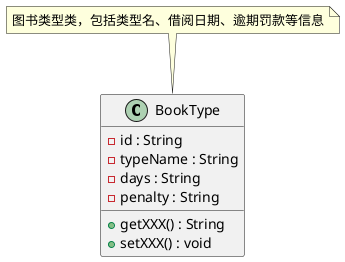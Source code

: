 @startuml BookType
 
class BookType {
    -id : String
	-typeName : String
	-days : String
	-penalty : String
    +getXXX() : String
    +setXXX() : void
}  
 
note "图书类型类，包括类型名、借阅日期、逾期罚款等信息" as N0
N0 .. BookType
@enduml